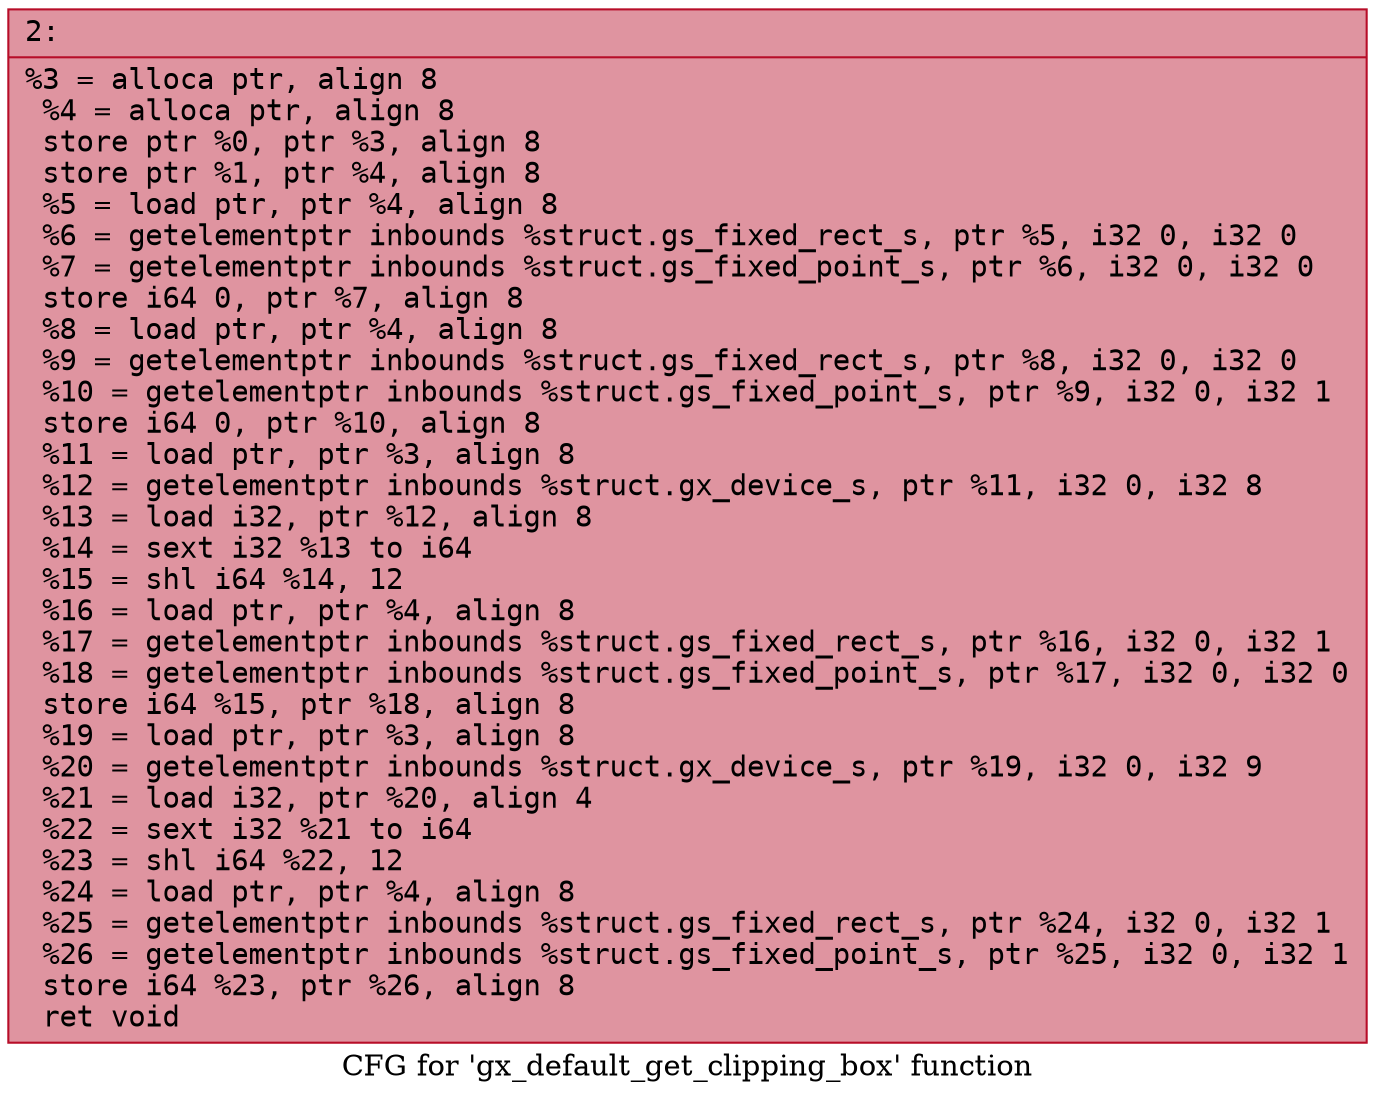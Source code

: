 digraph "CFG for 'gx_default_get_clipping_box' function" {
	label="CFG for 'gx_default_get_clipping_box' function";

	Node0x600000046260 [shape=record,color="#b70d28ff", style=filled, fillcolor="#b70d2870" fontname="Courier",label="{2:\l|  %3 = alloca ptr, align 8\l  %4 = alloca ptr, align 8\l  store ptr %0, ptr %3, align 8\l  store ptr %1, ptr %4, align 8\l  %5 = load ptr, ptr %4, align 8\l  %6 = getelementptr inbounds %struct.gs_fixed_rect_s, ptr %5, i32 0, i32 0\l  %7 = getelementptr inbounds %struct.gs_fixed_point_s, ptr %6, i32 0, i32 0\l  store i64 0, ptr %7, align 8\l  %8 = load ptr, ptr %4, align 8\l  %9 = getelementptr inbounds %struct.gs_fixed_rect_s, ptr %8, i32 0, i32 0\l  %10 = getelementptr inbounds %struct.gs_fixed_point_s, ptr %9, i32 0, i32 1\l  store i64 0, ptr %10, align 8\l  %11 = load ptr, ptr %3, align 8\l  %12 = getelementptr inbounds %struct.gx_device_s, ptr %11, i32 0, i32 8\l  %13 = load i32, ptr %12, align 8\l  %14 = sext i32 %13 to i64\l  %15 = shl i64 %14, 12\l  %16 = load ptr, ptr %4, align 8\l  %17 = getelementptr inbounds %struct.gs_fixed_rect_s, ptr %16, i32 0, i32 1\l  %18 = getelementptr inbounds %struct.gs_fixed_point_s, ptr %17, i32 0, i32 0\l  store i64 %15, ptr %18, align 8\l  %19 = load ptr, ptr %3, align 8\l  %20 = getelementptr inbounds %struct.gx_device_s, ptr %19, i32 0, i32 9\l  %21 = load i32, ptr %20, align 4\l  %22 = sext i32 %21 to i64\l  %23 = shl i64 %22, 12\l  %24 = load ptr, ptr %4, align 8\l  %25 = getelementptr inbounds %struct.gs_fixed_rect_s, ptr %24, i32 0, i32 1\l  %26 = getelementptr inbounds %struct.gs_fixed_point_s, ptr %25, i32 0, i32 1\l  store i64 %23, ptr %26, align 8\l  ret void\l}"];
}
